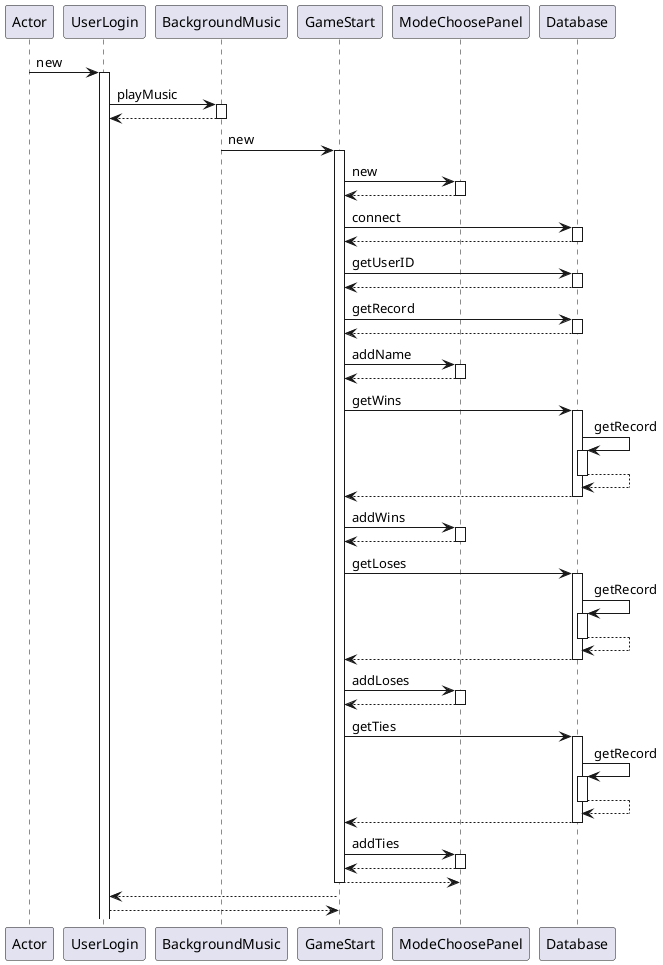 @startuml
participant Actor
Actor -> UserLogin : new
activate UserLogin
UserLogin -> BackgroundMusic : playMusic
activate BackgroundMusic
BackgroundMusic --> UserLogin
deactivate BackgroundMusic
BackgroundMusic -> GameStart : new
activate GameStart
GameStart -> ModeChoosePanel : new
activate ModeChoosePanel
ModeChoosePanel --> GameStart
deactivate ModeChoosePanel
GameStart -> Database : connect
activate Database
Database --> GameStart
deactivate Database
GameStart -> Database : getUserID
activate Database
Database --> GameStart
deactivate Database
GameStart -> Database : getRecord
activate Database
Database --> GameStart
deactivate Database
GameStart -> ModeChoosePanel : addName
activate ModeChoosePanel
ModeChoosePanel --> GameStart
deactivate ModeChoosePanel
GameStart -> Database : getWins
activate Database
Database -> Database : getRecord
activate Database
Database --> Database
deactivate Database
Database --> GameStart
deactivate Database
GameStart -> ModeChoosePanel : addWins
activate ModeChoosePanel
ModeChoosePanel --> GameStart
deactivate ModeChoosePanel
GameStart -> Database : getLoses
activate Database
Database -> Database : getRecord
activate Database
Database --> Database
deactivate Database
Database --> GameStart
deactivate Database
GameStart -> ModeChoosePanel : addLoses
activate ModeChoosePanel
ModeChoosePanel --> GameStart
deactivate ModeChoosePanel
GameStart -> Database : getTies
activate Database
Database -> Database : getRecord
activate Database
Database --> Database
deactivate Database
Database --> GameStart
deactivate Database
GameStart -> ModeChoosePanel : addTies
activate ModeChoosePanel
ModeChoosePanel --> GameStart
deactivate ModeChoosePanel
GameStart --> ModeChoosePanel
deactivate GameStart
GameStart --> UserLogin
deactivate GameStart
return
@enduml